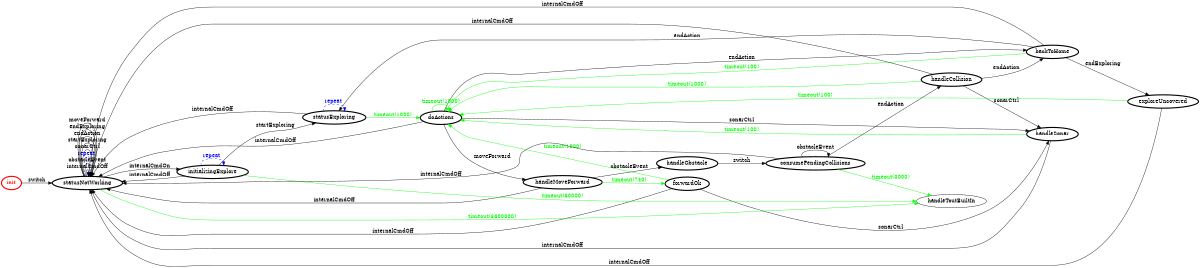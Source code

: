 /*
*
* A GraphViz DOT FSM description 
* Please use a GraphViz visualizer (like http://www.webgraphviz.com)
*  
*/

digraph finite_state_machine {
	rankdir=LR
	size="8,5"
	
	init [ color = red ][ fontcolor = red ][ penwidth = 3 ]
	backToHome [ color = black ][ fontcolor = black ][ penwidth = 3 ]
	handleSonar [ color = black ][ fontcolor = black ][ penwidth = 3 ]
	handleMoveForward [ color = black ][ fontcolor = black ][ penwidth = 3 ]
	handleCollision [ color = black ][ fontcolor = black ][ penwidth = 3 ]
	exploreUncovered [ color = black ][ fontcolor = black ][ penwidth = 3 ]
	statusExploring [ color = black ][ fontcolor = black ][ penwidth = 3 ]
	doActions [ color = black ][ fontcolor = black ][ penwidth = 3 ]
	handleObstacle [ color = black ][ fontcolor = black ][ penwidth = 3 ]
	forwardOk [ color = black ][ fontcolor = black ][ penwidth = 3 ]
	initializingExplore [ color = black ][ fontcolor = black ][ penwidth = 3 ]
	statusNotWorking [ color = black ][ fontcolor = black ][ penwidth = 3 ]
	consumePendingCollisions [ color = black ][ fontcolor = black ][ penwidth = 3 ]
	
	statusExploring -> statusExploring [ label = "repeat "][ style = dashed ][ color = blue ][ fontcolor = blue ]
	consumePendingCollisions -> statusNotWorking [ label = "internalCmdOff" ][ color = black ][ fontcolor = black ]
	statusExploring -> statusNotWorking [ label = "internalCmdOff" ][ color = black ][ fontcolor = black ]
	backToHome -> statusNotWorking [ label = "internalCmdOff" ][ color = black ][ fontcolor = black ]
	handleMoveForward -> statusNotWorking [ label = "internalCmdOff" ][ color = black ][ fontcolor = black ]
	forwardOk -> handleSonar [ label = "sonarCtrl" ][ color = black ][ fontcolor = black ]
	statusNotWorking -> statusNotWorking [ label = "internalCmdOff" ][ color = black ][ fontcolor = black ]
	statusExploring -> doActions [ label = "timeout(1000)" ][ color = green ][ fontcolor = green ]
	statusNotWorking -> statusNotWorking [ label = "obstacleEvent" ][ color = black ][ fontcolor = black ]
	statusNotWorking -> statusNotWorking [ label = "repeat "][ style = dashed ][ color = blue ][ fontcolor = blue ]
	handleCollision -> backToHome [ label = "endAction" ][ color = black ][ fontcolor = black ]
	statusNotWorking -> statusNotWorking [ label = "sonarCtrl" ][ color = black ][ fontcolor = black ]
	handleMoveForward -> forwardOk [ label = "timeout(740)" ][ color = green ][ fontcolor = green ]
	doActions -> doActions [ label = "timeout(1000)" ][ color = green ][ fontcolor = green ]
	statusNotWorking -> initializingExplore [ label = "internalCmdOn" ][ color = black ][ fontcolor = black ]
	init -> statusNotWorking [ label = "switch" ][ color = black ][ fontcolor = black ]
	backToHome -> exploreUncovered [ label = "endExploring" ][ color = black ][ fontcolor = black ]
	exploreUncovered -> statusNotWorking [ label = "internalCmdOff" ][ color = black ][ fontcolor = black ]
	forwardOk -> statusNotWorking [ label = "internalCmdOff" ][ color = black ][ fontcolor = black ]
	consumePendingCollisions -> handleCollision [ label = "endAction" ][ color = black ][ fontcolor = black ]
	exploreUncovered -> doActions [ label = "timeout(100)" ][ color = green ][ fontcolor = green ]
	doActions -> handleSonar [ label = "sonarCtrl" ][ color = black ][ fontcolor = black ]
	consumePendingCollisions -> handleToutBuiltIn [ label = "timeout(3000)" ][ color = green ][ fontcolor = green ]
	consumePendingCollisions -> consumePendingCollisions [ label = "obstacleEvent" ][ color = black ][ fontcolor = black ]
	backToHome -> doActions [ label = "timeout(100)" ][ color = green ][ fontcolor = green ]
	doActions -> backToHome [ label = "endAction" ][ color = black ][ fontcolor = black ]
	forwardOk -> doActions [ label = "timeout(1000)" ][ color = green ][ fontcolor = green ]
	initializingExplore -> handleToutBuiltIn [ label = "timeout(60000)" ][ color = green ][ fontcolor = green ]
	initializingExplore -> statusExploring [ label = "startExploring" ][ color = black ][ fontcolor = black ]
	backToHome -> statusExploring [ label = "endAction" ][ color = black ][ fontcolor = black ]
	statusNotWorking -> statusNotWorking [ label = "startExploring" ][ color = black ][ fontcolor = black ]
	handleCollision -> doActions [ label = "timeout(1000)" ][ color = green ][ fontcolor = green ]
	handleCollision -> statusNotWorking [ label = "internalCmdOff" ][ color = black ][ fontcolor = black ]
	statusNotWorking -> handleToutBuiltIn [ label = "timeout(3600000)" ][ color = green ][ fontcolor = green ]
	statusNotWorking -> statusNotWorking [ label = "endAction" ][ color = black ][ fontcolor = black ]
	doActions -> statusNotWorking [ label = "internalCmdOff" ][ color = black ][ fontcolor = black ]
	statusNotWorking -> statusNotWorking [ label = "endExploring" ][ color = black ][ fontcolor = black ]
	statusNotWorking -> statusNotWorking [ label = "moveForward" ][ color = black ][ fontcolor = black ]
	initializingExplore -> statusNotWorking [ label = "internalCmdOff" ][ color = black ][ fontcolor = black ]
	handleMoveForward -> handleObstacle [ label = "obstacleEvent" ][ color = black ][ fontcolor = black ]
	handleCollision -> handleSonar [ label = "sonarCtrl" ][ color = black ][ fontcolor = black ]
	doActions -> handleMoveForward [ label = "moveForward" ][ color = black ][ fontcolor = black ]
	initializingExplore -> initializingExplore [ label = "repeat "][ style = dashed ][ color = blue ][ fontcolor = blue ]
	handleSonar -> statusNotWorking [ label = "internalCmdOff" ][ color = black ][ fontcolor = black ]
	handleSonar -> doActions [ label = "timeout(100)" ][ color = green ][ fontcolor = green ]
	handleObstacle -> consumePendingCollisions [ label = "switch" ][ color = black ][ fontcolor = black ]
}
